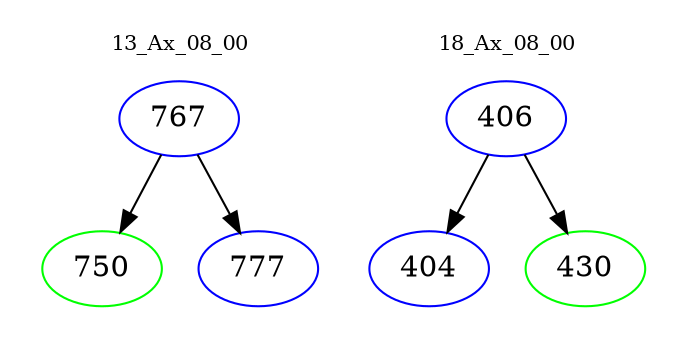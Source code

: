 digraph{
subgraph cluster_0 {
color = white
label = "13_Ax_08_00";
fontsize=10;
T0_767 [label="767", color="blue"]
T0_767 -> T0_750 [color="black"]
T0_750 [label="750", color="green"]
T0_767 -> T0_777 [color="black"]
T0_777 [label="777", color="blue"]
}
subgraph cluster_1 {
color = white
label = "18_Ax_08_00";
fontsize=10;
T1_406 [label="406", color="blue"]
T1_406 -> T1_404 [color="black"]
T1_404 [label="404", color="blue"]
T1_406 -> T1_430 [color="black"]
T1_430 [label="430", color="green"]
}
}
